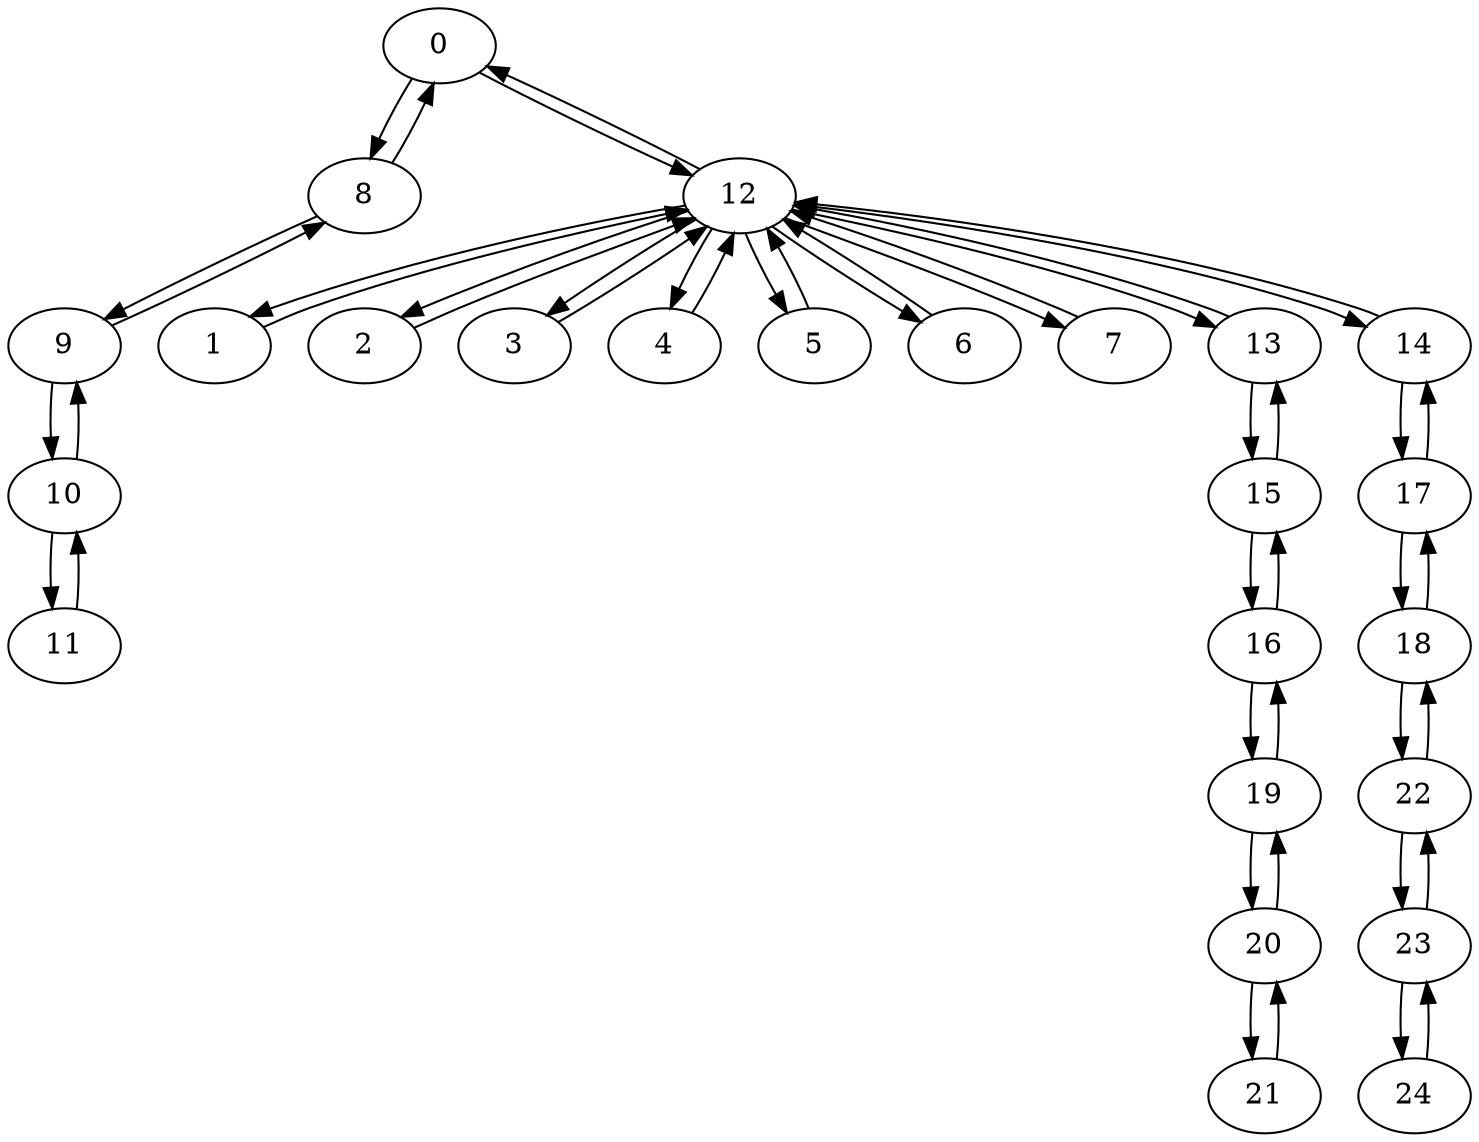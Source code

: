digraph G {
  0;
  1;
  2;
  3;
  4;
  5;
  6;
  7;
  8;
  9;
  10;
  11;
  12;
  13;
  14;
  15;
  16;
  17;
  18;
  19;
  20;
  21;
  22;
  23;
  24;
  
  
  0 -> 8;
  0 -> 12;
  1 -> 12;
  2 -> 12;
  3 -> 12;
  4 -> 12;
  5 -> 12;
  6 -> 12;
  7 -> 12;
  8 -> 0;
  8 -> 9;
  9 -> 8;
  9 -> 10;
  10 -> 9;
  10 -> 11;
  11 -> 10;
  12 -> 0;
  12 -> 1;
  12 -> 2;
  12 -> 3;
  12 -> 4;
  12 -> 5;
  12 -> 6;
  12 -> 7;
  12 -> 13;
  12 -> 14;
  13 -> 12;
  13 -> 15;
  14 -> 12;
  14 -> 17;
  15 -> 13;
  15 -> 16;
  16 -> 15;
  16 -> 19;
  17 -> 14;
  17 -> 18;
  18 -> 17;
  18 -> 22;
  19 -> 16;
  19 -> 20;
  20 -> 19;
  20 -> 21;
  21 -> 20;
  22 -> 18;
  22 -> 23;
  23 -> 22;
  23 -> 24;
  24 -> 23;
  
  }